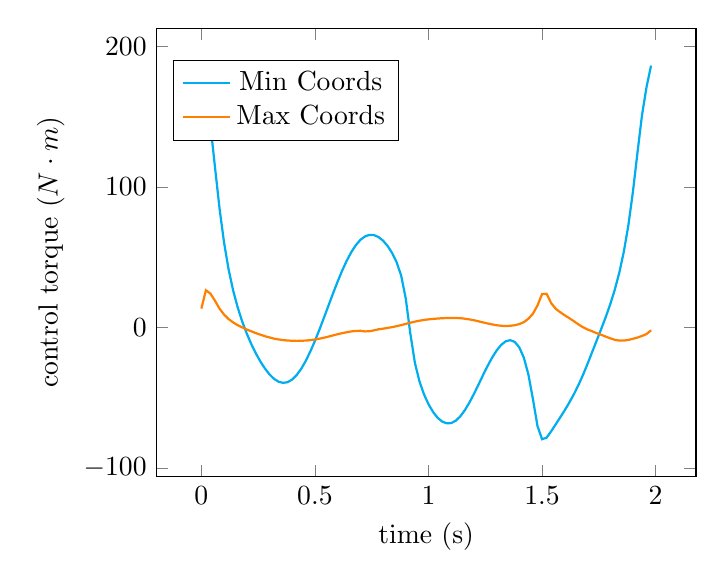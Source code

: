 \begin{tikzpicture}
\begin{axis}[xlabel={time (s)}, ylabel={control torque $(N \cdot m)$}, legend style={{at={(0.03,0.93)},anchor=north west}}]
    \addplot+[mark={none}, thick, cyan]
        table[row sep={\\}]
        {
            x  y  \\
            0.0  186.307  \\
            0.02  168.398  \\
            0.04  144.186  \\
            0.06  114.15  \\
            0.08  84.759  \\
            0.1  60.402  \\
            0.12  41.346  \\
            0.14  26.375  \\
            0.16  14.3  \\
            0.18  4.259  \\
            0.2  -4.318  \\
            0.22  -11.792  \\
            0.24  -18.374  \\
            0.26  -24.162  \\
            0.28  -29.161  \\
            0.3  -33.304  \\
            0.32  -36.475  \\
            0.34  -38.535  \\
            0.36  -39.353  \\
            0.38  -38.838  \\
            0.4  -36.956  \\
            0.42  -33.729  \\
            0.44  -29.233  \\
            0.46  -23.588  \\
            0.48  -16.944  \\
            0.5  -9.48  \\
            0.52  -1.393  \\
            0.54  7.102  \\
            0.56  15.778  \\
            0.58  24.398  \\
            0.6  32.723  \\
            0.62  40.517  \\
            0.64  47.557  \\
            0.66  53.645  \\
            0.68  58.62  \\
            0.7  62.365  \\
            0.72  64.813  \\
            0.74  65.95  \\
            0.76  65.798  \\
            0.78  64.406  \\
            0.8  61.823  \\
            0.82  58.064  \\
            0.84  53.039  \\
            0.86  46.374  \\
            0.88  36.791  \\
            0.9  20.601  \\
            0.92  -4.128  \\
            0.94  -24.887  \\
            0.96  -38.148  \\
            0.98  -47.415  \\
            1.0  -54.492  \\
            1.02  -60.003  \\
            1.04  -64.123  \\
            1.06  -66.856  \\
            1.08  -68.146  \\
            1.1  -67.948  \\
            1.12  -66.265  \\
            1.14  -63.171  \\
            1.16  -58.817  \\
            1.18  -53.423  \\
            1.2  -47.264  \\
            1.22  -40.652  \\
            1.24  -33.918  \\
            1.26  -27.402  \\
            1.28  -21.431  \\
            1.3  -16.313  \\
            1.32  -12.337  \\
            1.34  -9.784  \\
            1.36  -8.955  \\
            1.38  -10.223  \\
            1.4  -14.119  \\
            1.42  -21.454  \\
            1.44  -33.443  \\
            1.46  -50.98  \\
            1.48  -70.082  \\
            1.5  -79.415  \\
            1.52  -78.321  \\
            1.54  -73.851  \\
            1.56  -68.901  \\
            1.58  -63.917  \\
            1.6  -58.798  \\
            1.62  -53.375  \\
            1.64  -47.49  \\
            1.66  -41.0  \\
            1.68  -33.805  \\
            1.7  -25.944  \\
            1.72  -17.71  \\
            1.74  -9.459  \\
            1.76  -1.225  \\
            1.78  7.269  \\
            1.8  16.436  \\
            1.82  26.783  \\
            1.84  38.967  \\
            1.86  53.886  \\
            1.88  72.698  \\
            1.9  96.423  \\
            1.92  124.223  \\
            1.94  150.993  \\
            1.96  171.108  \\
            1.98  186.413  \\
        }
        ;
    \addplot+[mark={none}, thick, orange]
        table[row sep={\\}]
        {
            x  y  \\
            0.0  13.467  \\
            0.02  26.547  \\
            0.04  24.178  \\
            0.06  19.118  \\
            0.08  13.452  \\
            0.1  9.2  \\
            0.12  6.013  \\
            0.14  3.66  \\
            0.16  1.693  \\
            0.18  0.135  \\
            0.2  -1.379  \\
            0.22  -2.643  \\
            0.24  -3.948  \\
            0.26  -5.037  \\
            0.28  -6.162  \\
            0.3  -7.031  \\
            0.32  -7.868  \\
            0.34  -8.441  \\
            0.36  -8.919  \\
            0.38  -9.221  \\
            0.4  -9.375  \\
            0.42  -9.473  \\
            0.44  -9.366  \\
            0.46  -9.253  \\
            0.48  -8.902  \\
            0.5  -8.51  \\
            0.52  -7.902  \\
            0.54  -7.218  \\
            0.56  -6.406  \\
            0.58  -5.568  \\
            0.6  -4.759  \\
            0.62  -3.99  \\
            0.64  -3.329  \\
            0.66  -2.747  \\
            0.68  -2.388  \\
            0.7  -2.306  \\
            0.72  -2.726  \\
            0.74  -2.646  \\
            0.76  -1.966  \\
            0.78  -1.237  \\
            0.8  -0.796  \\
            0.82  -0.225  \\
            0.84  0.304  \\
            0.86  1.022  \\
            0.88  1.763  \\
            0.9  2.62  \\
            0.92  3.447  \\
            0.94  4.223  \\
            0.96  4.877  \\
            0.98  5.433  \\
            1.0  5.839  \\
            1.02  6.173  \\
            1.04  6.422  \\
            1.06  6.65  \\
            1.08  6.764  \\
            1.1  6.874  \\
            1.12  6.798  \\
            1.14  6.665  \\
            1.16  6.332  \\
            1.18  5.821  \\
            1.2  5.223  \\
            1.22  4.452  \\
            1.24  3.701  \\
            1.26  2.925  \\
            1.28  2.261  \\
            1.3  1.677  \\
            1.32  1.278  \\
            1.34  1.091  \\
            1.36  1.264  \\
            1.38  1.675  \\
            1.4  2.495  \\
            1.42  3.872  \\
            1.44  6.335  \\
            1.46  9.872  \\
            1.48  15.742  \\
            1.5  23.784  \\
            1.52  24.048  \\
            1.54  17.471  \\
            1.56  13.362  \\
            1.58  10.942  \\
            1.6  8.729  \\
            1.62  6.7  \\
            1.64  4.551  \\
            1.66  2.303  \\
            1.68  0.278  \\
            1.7  -1.323  \\
            1.72  -2.606  \\
            1.74  -3.964  \\
            1.76  -5.093  \\
            1.78  -6.403  \\
            1.8  -7.616  \\
            1.82  -8.711  \\
            1.84  -9.249  \\
            1.86  -9.253  \\
            1.88  -8.783  \\
            1.9  -8.006  \\
            1.92  -7.089  \\
            1.94  -5.976  \\
            1.96  -4.619  \\
            1.98  -1.915  \\
        }
        ;
    \legend{{Min Coords},{Max Coords}}
\end{axis}
\end{tikzpicture}
